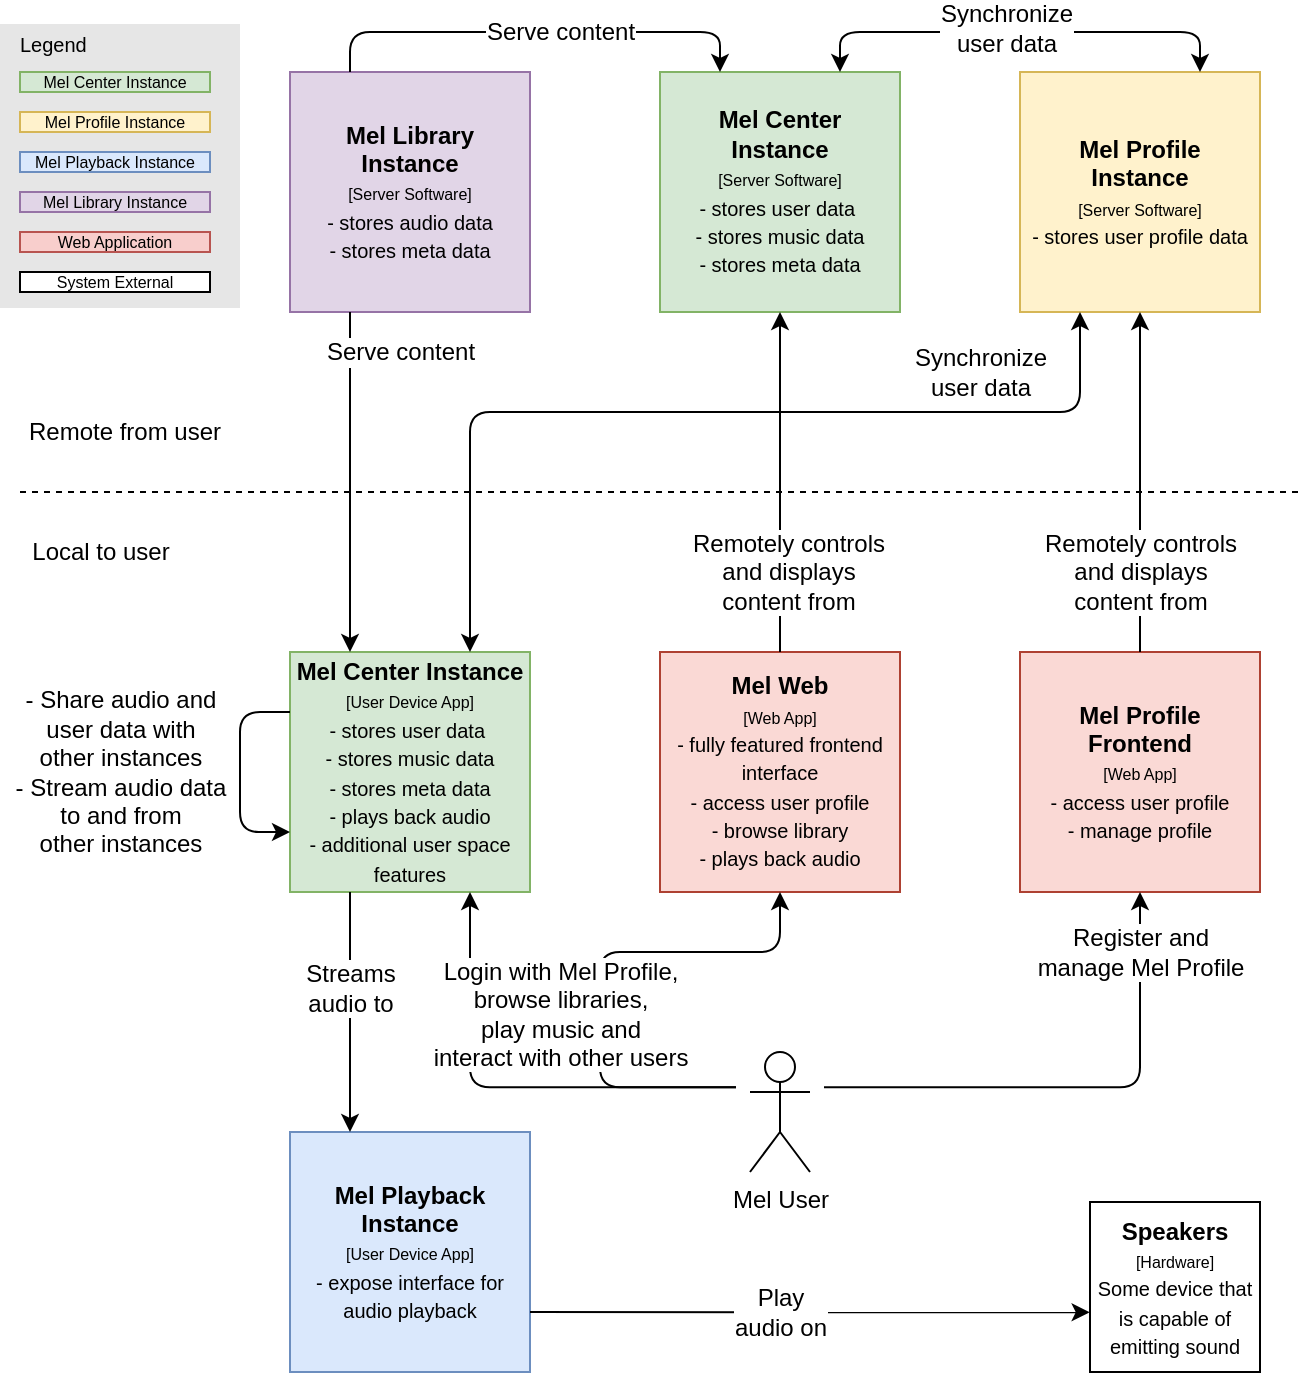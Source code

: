 <mxfile version="12.6.5" type="device"><diagram id="TVnun9fvdCtcyYjgXw1p" name="Page-1"><mxGraphModel dx="1138" dy="680" grid="1" gridSize="10" guides="1" tooltips="1" connect="1" arrows="1" fold="1" page="1" pageScale="1" pageWidth="850" pageHeight="1100" math="0" shadow="0"><root><mxCell id="0"/><mxCell id="1" parent="0"/><mxCell id="-klMbfp-hR7pUFT-ff3b-50" value="" style="whiteSpace=wrap;html=1;rounded=0;shadow=0;glass=0;comic=0;gradientColor=none;fontSize=10;strokeColor=none;fillColor=#E6E6E6;" vertex="1" parent="1"><mxGeometry x="80" y="98" width="120" height="142" as="geometry"/></mxCell><mxCell id="u68MqloN727GXx-K6EUE-12" value="Mel User" style="shape=umlActor;verticalLabelPosition=bottom;labelBackgroundColor=#ffffff;verticalAlign=top;html=1;outlineConnect=0;perimeterSpacing=7;" parent="1" vertex="1"><mxGeometry x="455" y="612" width="30" height="60" as="geometry"/></mxCell><mxCell id="u68MqloN727GXx-K6EUE-13" value="&lt;b&gt;Mel Center Instance&lt;/b&gt;&lt;br&gt;&lt;font style=&quot;font-size: 8px&quot;&gt;[User Device App]&lt;/font&gt;&lt;br&gt;&lt;span style=&quot;font-size: 10px&quot;&gt;- stores user data&amp;nbsp;&lt;/span&gt;&lt;br style=&quot;font-size: 10px&quot;&gt;&lt;span style=&quot;font-size: 10px&quot;&gt;- stores music data&lt;br&gt;&lt;/span&gt;&lt;font style=&quot;font-size: 10px&quot;&gt;- stores meta data&lt;/font&gt;&lt;br style=&quot;font-size: 10px&quot;&gt;&lt;span style=&quot;font-size: 10px&quot;&gt;- plays back audio&lt;/span&gt;&lt;br style=&quot;font-size: 10px&quot;&gt;&lt;span style=&quot;font-size: 10px&quot;&gt;- additional user space features&lt;/span&gt;" style="whiteSpace=wrap;html=1;aspect=fixed;fillColor=#d5e8d4;strokeColor=#82b366;labelPadding=0;noLabel=0;absoluteArcSize=0;overflow=visible;" parent="1" vertex="1"><mxGeometry x="225" y="412" width="120" height="120" as="geometry"/></mxCell><mxCell id="u68MqloN727GXx-K6EUE-15" value="&lt;b&gt;Mel Profile&lt;br&gt;Instance&lt;/b&gt;&lt;br&gt;&lt;font style=&quot;font-size: 8px&quot;&gt;[Server Software]&lt;br&gt;&lt;/font&gt;&lt;font style=&quot;font-size: 10px&quot;&gt;- stores user profile data&lt;/font&gt;" style="whiteSpace=wrap;html=1;aspect=fixed;fillColor=#fff2cc;strokeColor=#d6b656;" parent="1" vertex="1"><mxGeometry x="590" y="122" width="120" height="120" as="geometry"/></mxCell><mxCell id="u68MqloN727GXx-K6EUE-16" value="" style="endArrow=classic;startArrow=classic;html=1;entryX=0.25;entryY=1;entryDx=0;entryDy=0;exitX=0.75;exitY=0;exitDx=0;exitDy=0;edgeStyle=orthogonalEdgeStyle;" parent="1" source="u68MqloN727GXx-K6EUE-13" target="u68MqloN727GXx-K6EUE-15" edge="1"><mxGeometry width="50" height="50" relative="1" as="geometry"><mxPoint x="360" y="352" as="sourcePoint"/><mxPoint x="410" y="302" as="targetPoint"/><Array as="points"><mxPoint x="315" y="292"/><mxPoint x="620" y="292"/></Array></mxGeometry></mxCell><mxCell id="u68MqloN727GXx-K6EUE-18" value="Synchronize&lt;br&gt;user data" style="text;html=1;align=center;verticalAlign=middle;resizable=0;points=[];labelBackgroundColor=#ffffff;" parent="u68MqloN727GXx-K6EUE-16" vertex="1" connectable="0"><mxGeometry x="0.346" relative="1" as="geometry"><mxPoint x="55" y="-20" as="offset"/></mxGeometry></mxCell><mxCell id="-klMbfp-hR7pUFT-ff3b-1" value="&lt;b&gt;Mel Playback Instance&lt;br&gt;&lt;/b&gt;&lt;font&gt;&lt;font style=&quot;font-size: 8px&quot;&gt;[User Device App]&lt;/font&gt;&lt;br&gt;&lt;font size=&quot;1&quot;&gt;- expose interface for audio playback&lt;/font&gt;&lt;br&gt;&lt;/font&gt;" style="whiteSpace=wrap;html=1;aspect=fixed;fillColor=#dae8fc;strokeColor=#6c8ebf;" vertex="1" parent="1"><mxGeometry x="225" y="652" width="120" height="120" as="geometry"/></mxCell><mxCell id="-klMbfp-hR7pUFT-ff3b-2" value="&lt;b&gt;Mel Library&lt;br&gt;Instance&lt;/b&gt;&lt;br&gt;&lt;font style=&quot;font-size: 8px&quot;&gt;&lt;font style=&quot;font-size: 8px&quot;&gt;[Server Software]&lt;/font&gt;&lt;br&gt;&lt;span style=&quot;font-size: 10px&quot;&gt;- stores audio data&lt;br&gt;- stores meta data&lt;/span&gt;&lt;br&gt;&lt;/font&gt;" style="whiteSpace=wrap;html=1;aspect=fixed;fillColor=#e1d5e7;strokeColor=#9673a6;" vertex="1" parent="1"><mxGeometry x="225" y="122" width="120" height="120" as="geometry"/></mxCell><mxCell id="-klMbfp-hR7pUFT-ff3b-3" value="&lt;b&gt;Mel Center&lt;br&gt;Instance&lt;/b&gt;&lt;br&gt;&lt;font style=&quot;font-size: 8px&quot;&gt;[Server Software]&lt;br&gt;&lt;span style=&quot;font-size: 10px&quot;&gt;- stores user data&amp;nbsp;&lt;/span&gt;&lt;br style=&quot;font-size: 10px&quot;&gt;&lt;span style=&quot;font-size: 10px&quot;&gt;- stores music data&lt;br&gt;&lt;/span&gt;&lt;font style=&quot;font-size: 10px&quot;&gt;- stores meta data&lt;/font&gt;&lt;br&gt;&lt;/font&gt;" style="whiteSpace=wrap;html=1;aspect=fixed;fillColor=#d5e8d4;strokeColor=#82b366;" vertex="1" parent="1"><mxGeometry x="410" y="122" width="120" height="120" as="geometry"/></mxCell><mxCell id="-klMbfp-hR7pUFT-ff3b-4" value="&lt;b&gt;Mel Web&lt;/b&gt;&lt;br&gt;&lt;font style=&quot;font-size: 8px&quot;&gt;&lt;font style=&quot;font-size: 8px&quot;&gt;[Web App]&lt;/font&gt;&lt;br&gt;&lt;span style=&quot;font-size: 10px&quot;&gt;- fully featured frontend interface&lt;br&gt;- access user profile&lt;br&gt;- browse library&lt;br&gt;- plays back audio&lt;/span&gt;&lt;br&gt;&lt;/font&gt;" style="whiteSpace=wrap;html=1;aspect=fixed;fillColor=#fad9d5;strokeColor=#ae4132;" vertex="1" parent="1"><mxGeometry x="410" y="412" width="120" height="120" as="geometry"/></mxCell><mxCell id="-klMbfp-hR7pUFT-ff3b-5" value="" style="endArrow=classic;html=1;entryX=0.5;entryY=1;entryDx=0;entryDy=0;exitX=0.5;exitY=0;exitDx=0;exitDy=0;" edge="1" parent="1" source="-klMbfp-hR7pUFT-ff3b-4" target="-klMbfp-hR7pUFT-ff3b-3"><mxGeometry width="50" height="50" relative="1" as="geometry"><mxPoint x="350" y="722" as="sourcePoint"/><mxPoint x="400" y="672" as="targetPoint"/></mxGeometry></mxCell><mxCell id="-klMbfp-hR7pUFT-ff3b-6" value="Remotely controls &lt;br&gt;and displays &lt;br&gt;content from" style="text;html=1;align=center;verticalAlign=middle;resizable=0;points=[];labelBackgroundColor=#ffffff;" vertex="1" connectable="0" parent="-klMbfp-hR7pUFT-ff3b-5"><mxGeometry x="0.416" y="-1" relative="1" as="geometry"><mxPoint x="2.54" y="80.69" as="offset"/></mxGeometry></mxCell><mxCell id="-klMbfp-hR7pUFT-ff3b-7" value="" style="endArrow=none;dashed=1;html=1;" edge="1" parent="1"><mxGeometry width="50" height="50" relative="1" as="geometry"><mxPoint x="90" y="332" as="sourcePoint"/><mxPoint x="730" y="332" as="targetPoint"/></mxGeometry></mxCell><mxCell id="-klMbfp-hR7pUFT-ff3b-33" value="Local to user" style="text;html=1;align=center;verticalAlign=middle;resizable=0;points=[];labelBackgroundColor=#ffffff;" vertex="1" connectable="0" parent="-klMbfp-hR7pUFT-ff3b-7"><mxGeometry x="-0.894" relative="1" as="geometry"><mxPoint x="5.97" y="30" as="offset"/></mxGeometry></mxCell><mxCell id="-klMbfp-hR7pUFT-ff3b-34" value="Remote from user" style="text;html=1;align=center;verticalAlign=middle;resizable=0;points=[];labelBackgroundColor=#ffffff;" vertex="1" connectable="0" parent="-klMbfp-hR7pUFT-ff3b-7"><mxGeometry x="-0.935" y="-2" relative="1" as="geometry"><mxPoint x="30.69" y="-32" as="offset"/></mxGeometry></mxCell><mxCell id="-klMbfp-hR7pUFT-ff3b-9" value="" style="endArrow=classic;html=1;exitX=0.25;exitY=1;exitDx=0;exitDy=0;edgeStyle=orthogonalEdgeStyle;entryX=0.25;entryY=0;entryDx=0;entryDy=0;" edge="1" parent="1" source="-klMbfp-hR7pUFT-ff3b-2" target="u68MqloN727GXx-K6EUE-13"><mxGeometry width="50" height="50" relative="1" as="geometry"><mxPoint x="140" y="462" as="sourcePoint"/><mxPoint x="250" y="392" as="targetPoint"/><Array as="points"><mxPoint x="255" y="262"/><mxPoint x="255" y="262"/></Array></mxGeometry></mxCell><mxCell id="-klMbfp-hR7pUFT-ff3b-11" value="Serve content" style="text;html=1;align=center;verticalAlign=middle;resizable=0;points=[];labelBackgroundColor=#ffffff;" vertex="1" connectable="0" parent="-klMbfp-hR7pUFT-ff3b-9"><mxGeometry x="-0.629" relative="1" as="geometry"><mxPoint x="25" y="-11.72" as="offset"/></mxGeometry></mxCell><mxCell id="-klMbfp-hR7pUFT-ff3b-10" value="" style="endArrow=classic;html=1;entryX=0.25;entryY=0;entryDx=0;entryDy=0;edgeStyle=orthogonalEdgeStyle;exitX=0.25;exitY=0;exitDx=0;exitDy=0;" edge="1" parent="1" source="-klMbfp-hR7pUFT-ff3b-2" target="-klMbfp-hR7pUFT-ff3b-3"><mxGeometry width="50" height="50" relative="1" as="geometry"><mxPoint x="260" y="92" as="sourcePoint"/><mxPoint x="285" y="42" as="targetPoint"/><Array as="points"><mxPoint x="255" y="102"/><mxPoint x="440" y="102"/></Array></mxGeometry></mxCell><mxCell id="-klMbfp-hR7pUFT-ff3b-12" value="Serve content" style="text;html=1;align=center;verticalAlign=middle;resizable=0;points=[];labelBackgroundColor=#ffffff;" vertex="1" connectable="0" parent="-klMbfp-hR7pUFT-ff3b-10"><mxGeometry x="-0.3" y="1" relative="1" as="geometry"><mxPoint x="46.03" y="1" as="offset"/></mxGeometry></mxCell><mxCell id="-klMbfp-hR7pUFT-ff3b-13" value="&lt;b&gt;Speakers&lt;/b&gt;&lt;br&gt;&lt;font style=&quot;font-size: 8px&quot;&gt;[Hardware]&lt;/font&gt;&lt;br&gt;&lt;font style=&quot;font-size: 10px&quot;&gt;Some device that is capable of emitting sound&lt;/font&gt;" style="whiteSpace=wrap;html=1;aspect=fixed;rounded=0;shadow=0;glass=0;comic=0;gradientColor=none;" vertex="1" parent="1"><mxGeometry x="625" y="687" width="85" height="85" as="geometry"/></mxCell><mxCell id="-klMbfp-hR7pUFT-ff3b-14" value="" style="endArrow=classic;html=1;entryX=-0.002;entryY=0.649;entryDx=0;entryDy=0;exitX=1;exitY=0.75;exitDx=0;exitDy=0;entryPerimeter=0;" edge="1" parent="1" source="-klMbfp-hR7pUFT-ff3b-1" target="-klMbfp-hR7pUFT-ff3b-13"><mxGeometry width="50" height="50" relative="1" as="geometry"><mxPoint x="310" y="861.41" as="sourcePoint"/><mxPoint x="360" y="811.41" as="targetPoint"/></mxGeometry></mxCell><mxCell id="-klMbfp-hR7pUFT-ff3b-15" value="Play&lt;br&gt;audio on" style="text;html=1;align=center;verticalAlign=middle;resizable=0;points=[];labelBackgroundColor=#ffffff;" vertex="1" connectable="0" parent="-klMbfp-hR7pUFT-ff3b-14"><mxGeometry x="-0.275" y="-1" relative="1" as="geometry"><mxPoint x="23.62" y="-1" as="offset"/></mxGeometry></mxCell><mxCell id="-klMbfp-hR7pUFT-ff3b-16" value="" style="endArrow=classic;html=1;entryX=0.25;entryY=0;entryDx=0;entryDy=0;exitX=0.25;exitY=1;exitDx=0;exitDy=0;edgeStyle=orthogonalEdgeStyle;" edge="1" parent="1" source="u68MqloN727GXx-K6EUE-13" target="-klMbfp-hR7pUFT-ff3b-1"><mxGeometry width="50" height="50" relative="1" as="geometry"><mxPoint x="240" y="602" as="sourcePoint"/><mxPoint x="290" y="552" as="targetPoint"/><Array as="points"><mxPoint x="255" y="612"/><mxPoint x="255" y="612"/></Array></mxGeometry></mxCell><mxCell id="-klMbfp-hR7pUFT-ff3b-19" value="Streams&lt;br&gt;audio to" style="text;html=1;align=center;verticalAlign=middle;resizable=0;points=[];labelBackgroundColor=#ffffff;" vertex="1" connectable="0" parent="-klMbfp-hR7pUFT-ff3b-16"><mxGeometry x="-0.307" y="1" relative="1" as="geometry"><mxPoint x="-1" y="5.86" as="offset"/></mxGeometry></mxCell><mxCell id="-klMbfp-hR7pUFT-ff3b-20" value="" style="endArrow=classic;startArrow=classic;html=1;exitX=0.75;exitY=0;exitDx=0;exitDy=0;edgeStyle=orthogonalEdgeStyle;entryX=0.75;entryY=0;entryDx=0;entryDy=0;" edge="1" parent="1" source="u68MqloN727GXx-K6EUE-15" target="-klMbfp-hR7pUFT-ff3b-3"><mxGeometry width="50" height="50" relative="1" as="geometry"><mxPoint x="380" y="122" as="sourcePoint"/><mxPoint x="430" y="72" as="targetPoint"/><Array as="points"><mxPoint x="680" y="102"/><mxPoint x="500" y="102"/></Array></mxGeometry></mxCell><mxCell id="-klMbfp-hR7pUFT-ff3b-21" value="Synchronize&lt;br&gt;user data" style="text;html=1;align=center;verticalAlign=middle;resizable=0;points=[];labelBackgroundColor=#ffffff;" vertex="1" connectable="0" parent="-klMbfp-hR7pUFT-ff3b-20"><mxGeometry x="0.05" y="-1" relative="1" as="geometry"><mxPoint x="-2.07" y="-1" as="offset"/></mxGeometry></mxCell><mxCell id="-klMbfp-hR7pUFT-ff3b-22" value="&lt;b&gt;Mel Profile&lt;br&gt;Frontend&lt;/b&gt;&lt;br&gt;&lt;font style=&quot;font-size: 8px&quot;&gt;[Web App]&lt;/font&gt;&lt;br&gt;&lt;font style=&quot;font-size: 10px&quot;&gt;- access user profile&lt;br&gt;- manage profile&lt;/font&gt;" style="whiteSpace=wrap;html=1;aspect=fixed;rounded=0;shadow=0;glass=0;comic=0;fillColor=#fad9d5;strokeColor=#ae4132;" vertex="1" parent="1"><mxGeometry x="590" y="412" width="120" height="120" as="geometry"/></mxCell><mxCell id="-klMbfp-hR7pUFT-ff3b-24" value="" style="endArrow=classic;html=1;entryX=0.5;entryY=1;entryDx=0;entryDy=0;exitX=0.5;exitY=0;exitDx=0;exitDy=0;" edge="1" parent="1" source="-klMbfp-hR7pUFT-ff3b-22" target="u68MqloN727GXx-K6EUE-15"><mxGeometry width="50" height="50" relative="1" as="geometry"><mxPoint x="450" y="342" as="sourcePoint"/><mxPoint x="500" y="292" as="targetPoint"/></mxGeometry></mxCell><mxCell id="-klMbfp-hR7pUFT-ff3b-25" value="Remotely controls&lt;br&gt;and displays&lt;br&gt;content from" style="text;html=1;align=center;verticalAlign=middle;resizable=0;points=[];labelBackgroundColor=#ffffff;" vertex="1" connectable="0" parent="-klMbfp-hR7pUFT-ff3b-24"><mxGeometry x="-0.617" y="-3" relative="1" as="geometry"><mxPoint x="-3" y="-7.59" as="offset"/></mxGeometry></mxCell><mxCell id="-klMbfp-hR7pUFT-ff3b-26" value="" style="endArrow=classic;html=1;entryX=0.5;entryY=1;entryDx=0;entryDy=0;exitX=1;exitY=0.333;exitDx=0;exitDy=0;exitPerimeter=0;edgeStyle=orthogonalEdgeStyle;" edge="1" parent="1" source="u68MqloN727GXx-K6EUE-12" target="-klMbfp-hR7pUFT-ff3b-22"><mxGeometry width="50" height="50" relative="1" as="geometry"><mxPoint x="520" y="612" as="sourcePoint"/><mxPoint x="460" y="502" as="targetPoint"/></mxGeometry></mxCell><mxCell id="-klMbfp-hR7pUFT-ff3b-27" value="Register and&lt;br&gt;manage Mel Profile" style="text;html=1;align=center;verticalAlign=middle;resizable=0;points=[];labelBackgroundColor=#ffffff;" vertex="1" connectable="0" parent="-klMbfp-hR7pUFT-ff3b-26"><mxGeometry x="0.361" relative="1" as="geometry"><mxPoint x="-0.03" y="-52.1" as="offset"/></mxGeometry></mxCell><mxCell id="-klMbfp-hR7pUFT-ff3b-30" value="" style="endArrow=classic;html=1;entryX=0.75;entryY=1;entryDx=0;entryDy=0;exitX=0;exitY=0.333;exitDx=0;exitDy=0;exitPerimeter=0;edgeStyle=orthogonalEdgeStyle;" edge="1" parent="1" source="u68MqloN727GXx-K6EUE-12" target="u68MqloN727GXx-K6EUE-13"><mxGeometry width="50" height="50" relative="1" as="geometry"><mxPoint x="110" y="572" as="sourcePoint"/><mxPoint x="160" y="522" as="targetPoint"/><Array as="points"><mxPoint x="315" y="630"/></Array></mxGeometry></mxCell><mxCell id="-klMbfp-hR7pUFT-ff3b-28" value="" style="endArrow=classic;html=1;entryX=0.5;entryY=1;entryDx=0;entryDy=0;exitX=0;exitY=0.333;exitDx=0;exitDy=0;exitPerimeter=0;edgeStyle=orthogonalEdgeStyle;" edge="1" parent="1" source="u68MqloN727GXx-K6EUE-12" target="-klMbfp-hR7pUFT-ff3b-4"><mxGeometry width="50" height="50" relative="1" as="geometry"><mxPoint x="540" y="612" as="sourcePoint"/><mxPoint x="590" y="562" as="targetPoint"/><Array as="points"><mxPoint x="380" y="630"/><mxPoint x="380" y="562"/><mxPoint x="470" y="562"/></Array></mxGeometry></mxCell><mxCell id="-klMbfp-hR7pUFT-ff3b-29" value="Login with Mel Profile,&lt;br&gt;browse libraries, &lt;br&gt;play music and &lt;br&gt;interact with other users" style="text;html=1;align=center;verticalAlign=middle;resizable=0;points=[];labelBackgroundColor=#ffffff;" vertex="1" connectable="0" parent="-klMbfp-hR7pUFT-ff3b-28"><mxGeometry x="-0.178" y="-1" relative="1" as="geometry"><mxPoint x="-21.03" y="0.14" as="offset"/></mxGeometry></mxCell><mxCell id="-klMbfp-hR7pUFT-ff3b-35" value="" style="endArrow=none;html=1;exitX=0;exitY=0.75;exitDx=0;exitDy=0;edgeStyle=orthogonalEdgeStyle;entryX=0;entryY=0.25;entryDx=0;entryDy=0;endFill=0;startArrow=classic;startFill=1;" edge="1" parent="1" source="u68MqloN727GXx-K6EUE-13" target="u68MqloN727GXx-K6EUE-13"><mxGeometry width="50" height="50" relative="1" as="geometry"><mxPoint x="100" y="502" as="sourcePoint"/><mxPoint x="170" y="452" as="targetPoint"/><Array as="points"><mxPoint x="200" y="502"/><mxPoint x="200" y="442"/></Array></mxGeometry></mxCell><mxCell id="-klMbfp-hR7pUFT-ff3b-36" value="- Share audio and&lt;br&gt;user data with&lt;br&gt;other instances&lt;br&gt;- Stream audio data&lt;br&gt;to and from&lt;br&gt;other instances" style="text;html=1;align=center;verticalAlign=middle;resizable=0;points=[];labelBackgroundColor=#ffffff;" vertex="1" connectable="0" parent="-klMbfp-hR7pUFT-ff3b-35"><mxGeometry x="0.117" y="-1" relative="1" as="geometry"><mxPoint x="-61" y="6.6" as="offset"/></mxGeometry></mxCell><mxCell id="-klMbfp-hR7pUFT-ff3b-37" value="Mel Center Instance" style="whiteSpace=wrap;html=1;rounded=0;shadow=0;glass=0;comic=0;imageAspect=1;fillColor=#d5e8d4;strokeColor=#82b366;fontSize=8;" vertex="1" parent="1"><mxGeometry x="90" y="122" width="95" height="10" as="geometry"/></mxCell><mxCell id="-klMbfp-hR7pUFT-ff3b-38" value="Mel Profile Instance" style="whiteSpace=wrap;html=1;rounded=0;shadow=0;glass=0;comic=0;imageAspect=1;fillColor=#fff2cc;strokeColor=#d6b656;fontSize=8;" vertex="1" parent="1"><mxGeometry x="90" y="142" width="95" height="10" as="geometry"/></mxCell><mxCell id="-klMbfp-hR7pUFT-ff3b-39" value="Mel Playback Instance" style="whiteSpace=wrap;html=1;rounded=0;shadow=0;glass=0;comic=0;imageAspect=1;fillColor=#dae8fc;strokeColor=#6c8ebf;fontSize=8;" vertex="1" parent="1"><mxGeometry x="90" y="162" width="95" height="10" as="geometry"/></mxCell><mxCell id="-klMbfp-hR7pUFT-ff3b-40" value="Mel Library Instance" style="whiteSpace=wrap;html=1;rounded=0;shadow=0;glass=0;comic=0;imageAspect=1;fillColor=#e1d5e7;strokeColor=#9673a6;fontSize=8;" vertex="1" parent="1"><mxGeometry x="90" y="182" width="95" height="10" as="geometry"/></mxCell><mxCell id="-klMbfp-hR7pUFT-ff3b-41" value="Web Application" style="whiteSpace=wrap;html=1;rounded=0;shadow=0;glass=0;comic=0;imageAspect=1;fillColor=#f8cecc;strokeColor=#b85450;fontSize=8;" vertex="1" parent="1"><mxGeometry x="90" y="202" width="95" height="10" as="geometry"/></mxCell><mxCell id="-klMbfp-hR7pUFT-ff3b-42" value="System External" style="whiteSpace=wrap;html=1;rounded=0;shadow=0;glass=0;comic=0;imageAspect=1;fontSize=8;" vertex="1" parent="1"><mxGeometry x="90" y="222" width="95" height="10" as="geometry"/></mxCell><mxCell id="-klMbfp-hR7pUFT-ff3b-48" value="Legend" style="text;html=1;strokeColor=none;fillColor=none;align=left;verticalAlign=middle;whiteSpace=wrap;rounded=0;shadow=0;glass=0;comic=0;fontSize=10;" vertex="1" parent="1"><mxGeometry x="88" y="98" width="40" height="20" as="geometry"/></mxCell></root></mxGraphModel></diagram></mxfile>